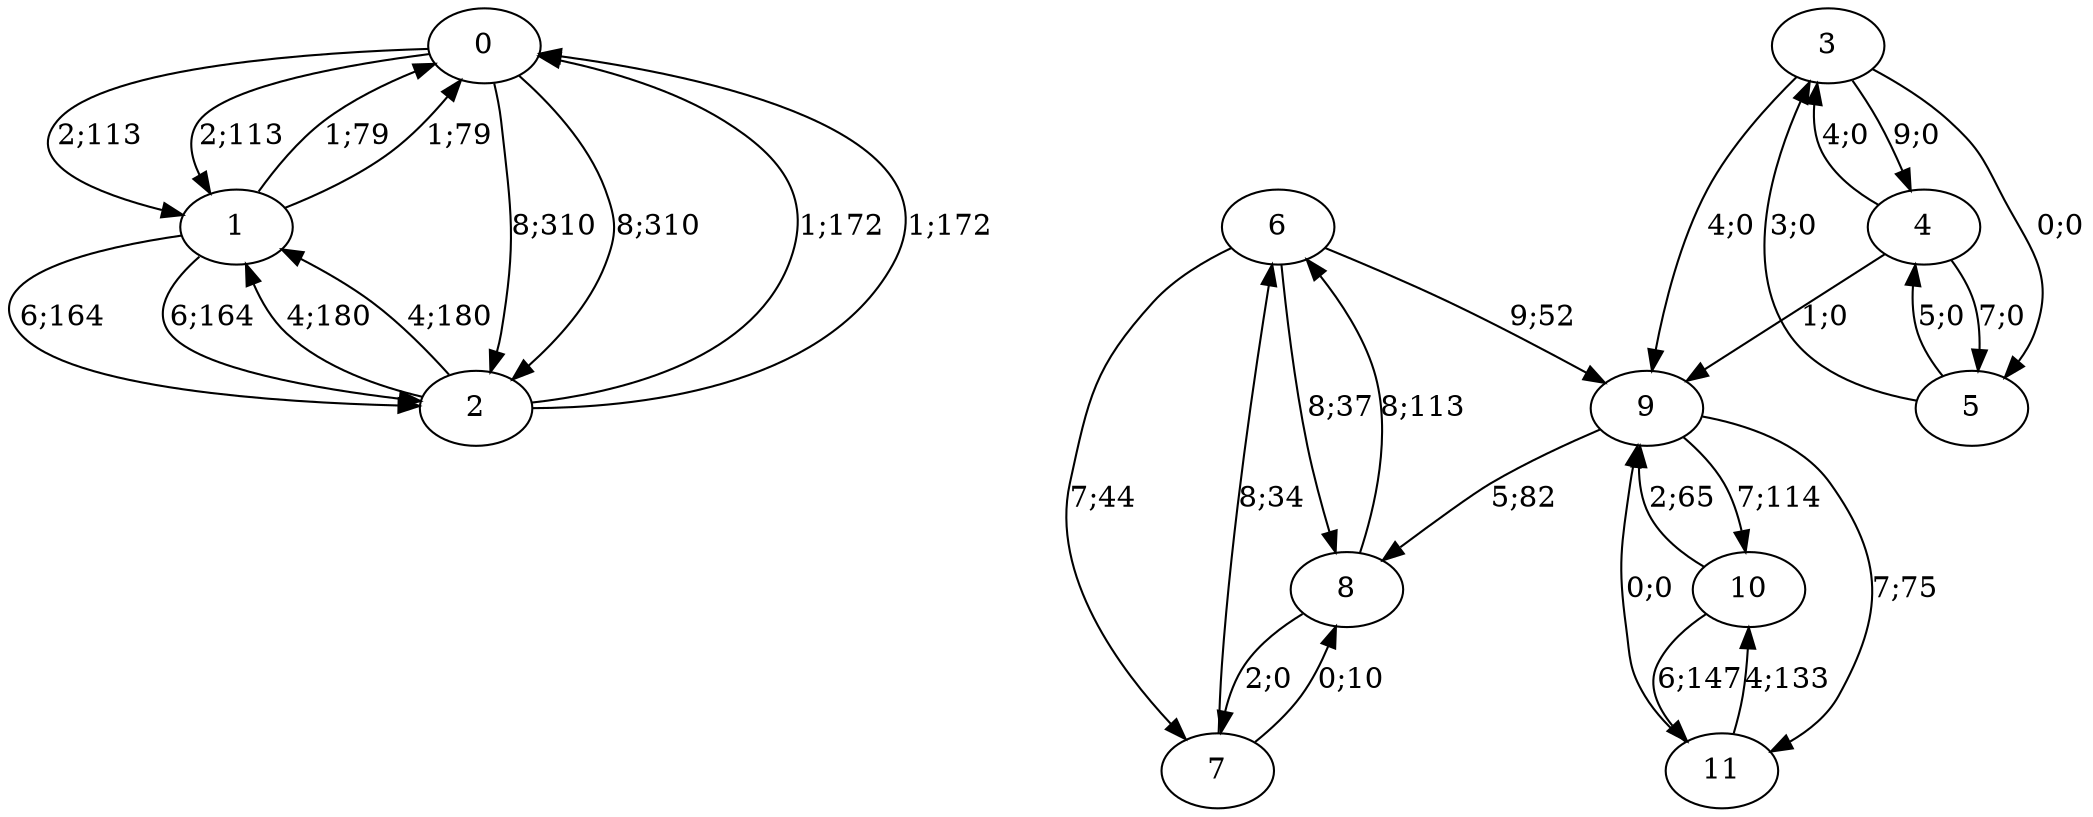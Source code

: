 digraph graph2680 {


0 -> 1 [color=black,label="2;113"]
0 -> 2 [color=black,label="8;310"]


1 -> 0 [color=black,label="1;79"]
1 -> 2 [color=black,label="6;164"]


2 -> 0 [color=black,label="1;172"]
2 -> 1 [color=black,label="4;180"]
































6 -> 9 [color=black,label="9;52"]
6 -> 7 [color=black,label="7;44"]
6 -> 8 [color=black,label="8;37"]


7 -> 6 [color=black,label="8;34"]
7 -> 8 [color=black,label="0;10"]


8 -> 6 [color=black,label="8;113"]
8 -> 7 [color=black,label="2;0"]


























9 -> 8 [color=black,label="5;82"]
9 -> 10 [color=black,label="7;114"]
9 -> 11 [color=black,label="7;75"]


10 -> 9 [color=black,label="2;65"]
10 -> 11 [color=black,label="6;147"]


11 -> 9 [color=black,label="0;0"]
11 -> 10 [color=black,label="4;133"]








3 -> 9 [color=black,label="4;0"]
3 -> 4 [color=black,label="9;0"]
3 -> 5 [color=black,label="0;0"]


4 -> 9 [color=black,label="1;0"]
4 -> 3 [color=black,label="4;0"]
4 -> 5 [color=black,label="7;0"]


5 -> 3 [color=black,label="3;0"]
5 -> 4 [color=black,label="5;0"]














0 -> 1 [color=black,label="2;113"]
0 -> 2 [color=black,label="8;310"]


1 -> 0 [color=black,label="1;79"]
1 -> 2 [color=black,label="6;164"]


2 -> 0 [color=black,label="1;172"]
2 -> 1 [color=black,label="4;180"]



















}